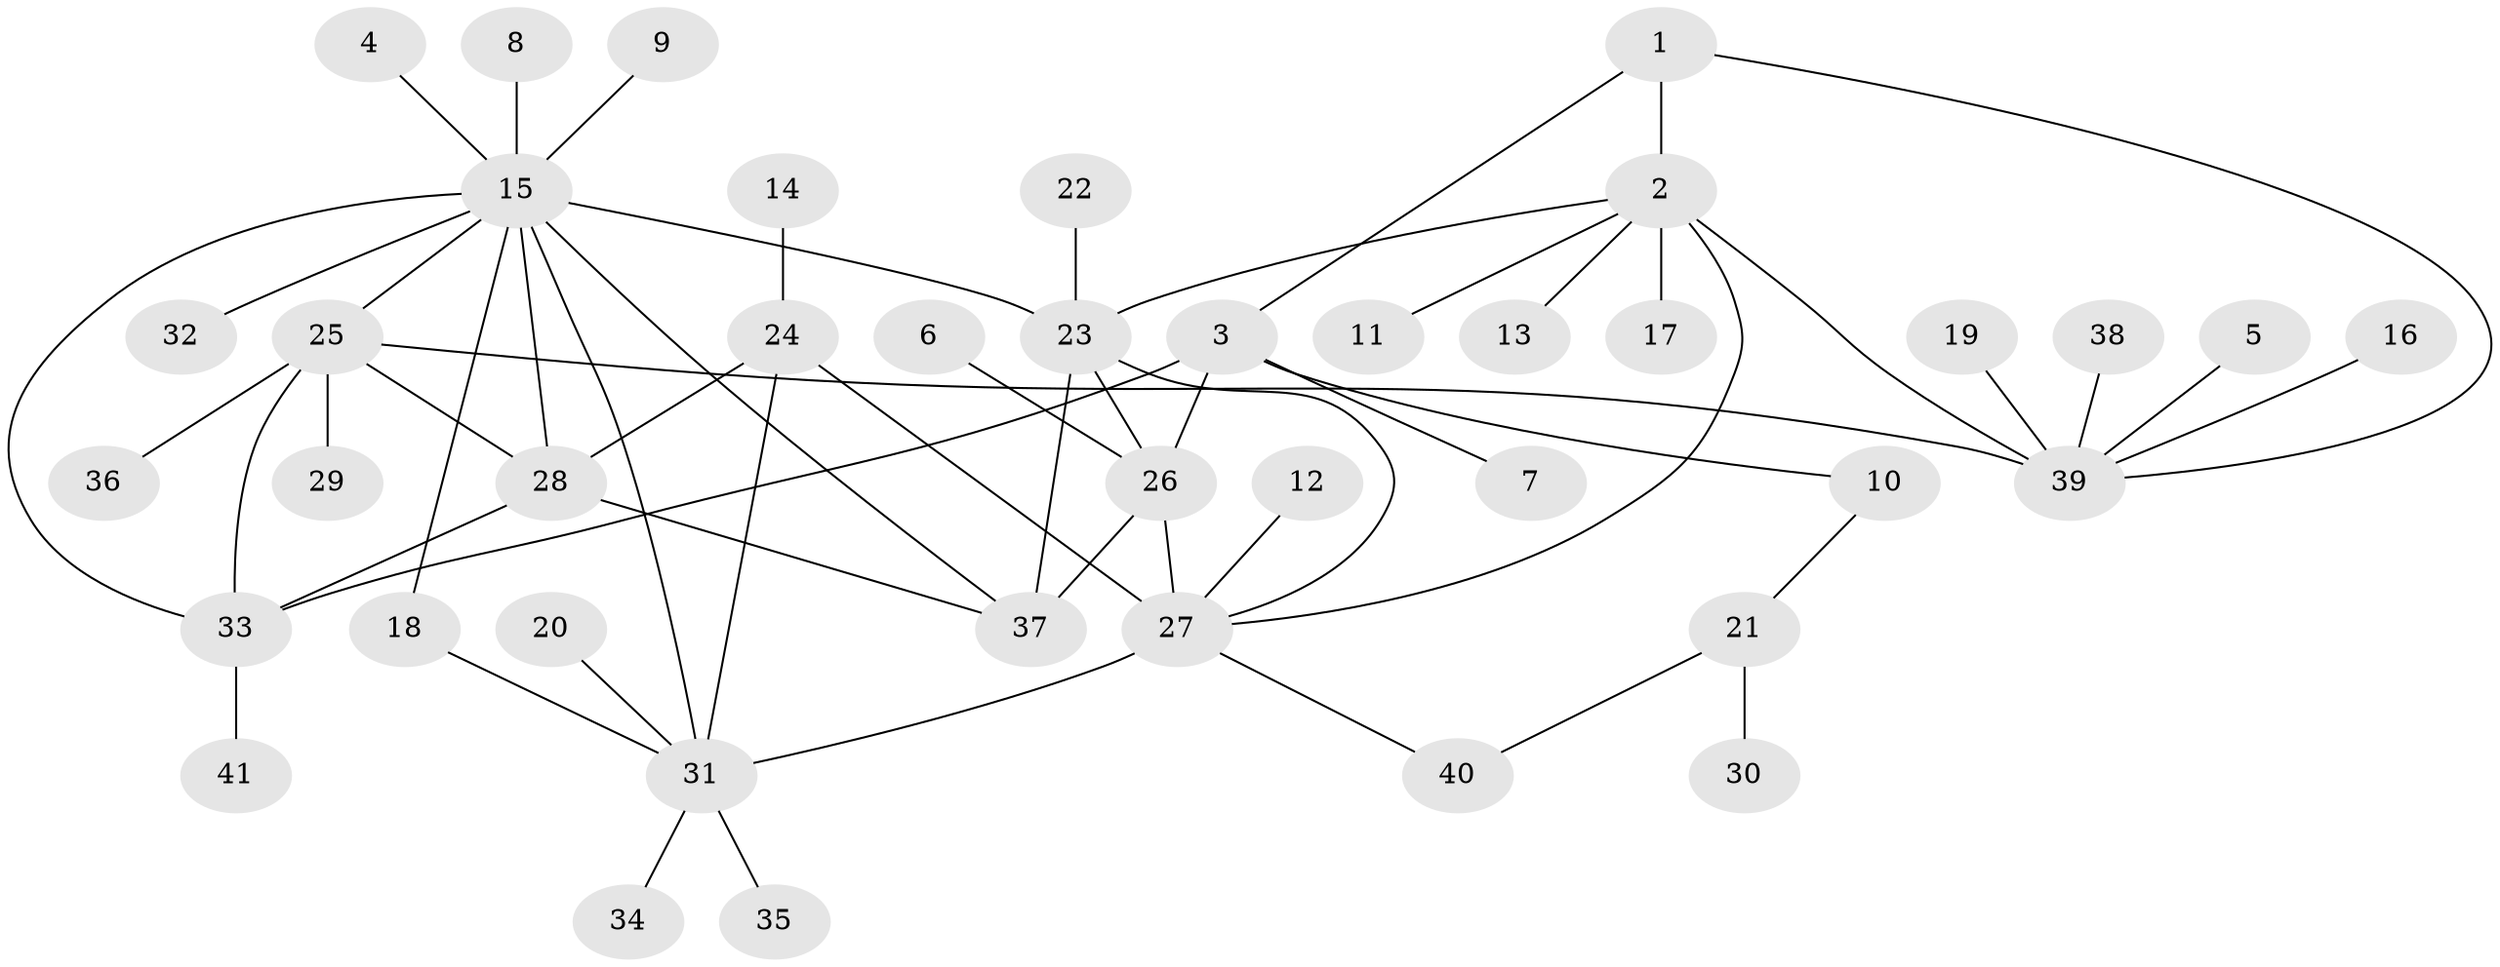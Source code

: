 // original degree distribution, {4: 0.07317073170731707, 9: 0.012195121951219513, 7: 0.07317073170731707, 6: 0.036585365853658534, 5: 0.012195121951219513, 8: 0.012195121951219513, 3: 0.07317073170731707, 10: 0.024390243902439025, 1: 0.5121951219512195, 2: 0.17073170731707318}
// Generated by graph-tools (version 1.1) at 2025/50/03/09/25 03:50:29]
// undirected, 41 vertices, 57 edges
graph export_dot {
graph [start="1"]
  node [color=gray90,style=filled];
  1;
  2;
  3;
  4;
  5;
  6;
  7;
  8;
  9;
  10;
  11;
  12;
  13;
  14;
  15;
  16;
  17;
  18;
  19;
  20;
  21;
  22;
  23;
  24;
  25;
  26;
  27;
  28;
  29;
  30;
  31;
  32;
  33;
  34;
  35;
  36;
  37;
  38;
  39;
  40;
  41;
  1 -- 2 [weight=2.0];
  1 -- 3 [weight=1.0];
  1 -- 39 [weight=1.0];
  2 -- 11 [weight=1.0];
  2 -- 13 [weight=1.0];
  2 -- 17 [weight=1.0];
  2 -- 23 [weight=1.0];
  2 -- 27 [weight=1.0];
  2 -- 39 [weight=2.0];
  3 -- 7 [weight=1.0];
  3 -- 10 [weight=1.0];
  3 -- 26 [weight=4.0];
  3 -- 33 [weight=1.0];
  4 -- 15 [weight=1.0];
  5 -- 39 [weight=1.0];
  6 -- 26 [weight=1.0];
  8 -- 15 [weight=1.0];
  9 -- 15 [weight=1.0];
  10 -- 21 [weight=1.0];
  12 -- 27 [weight=1.0];
  14 -- 24 [weight=1.0];
  15 -- 18 [weight=1.0];
  15 -- 23 [weight=2.0];
  15 -- 25 [weight=1.0];
  15 -- 28 [weight=1.0];
  15 -- 31 [weight=1.0];
  15 -- 32 [weight=1.0];
  15 -- 33 [weight=1.0];
  15 -- 37 [weight=1.0];
  16 -- 39 [weight=1.0];
  18 -- 31 [weight=1.0];
  19 -- 39 [weight=1.0];
  20 -- 31 [weight=1.0];
  21 -- 30 [weight=1.0];
  21 -- 40 [weight=1.0];
  22 -- 23 [weight=1.0];
  23 -- 26 [weight=1.0];
  23 -- 27 [weight=1.0];
  23 -- 37 [weight=2.0];
  24 -- 27 [weight=2.0];
  24 -- 28 [weight=1.0];
  24 -- 31 [weight=1.0];
  25 -- 28 [weight=1.0];
  25 -- 29 [weight=1.0];
  25 -- 33 [weight=1.0];
  25 -- 36 [weight=1.0];
  25 -- 39 [weight=1.0];
  26 -- 27 [weight=1.0];
  26 -- 37 [weight=1.0];
  27 -- 31 [weight=2.0];
  27 -- 40 [weight=1.0];
  28 -- 33 [weight=1.0];
  28 -- 37 [weight=1.0];
  31 -- 34 [weight=1.0];
  31 -- 35 [weight=1.0];
  33 -- 41 [weight=1.0];
  38 -- 39 [weight=1.0];
}
